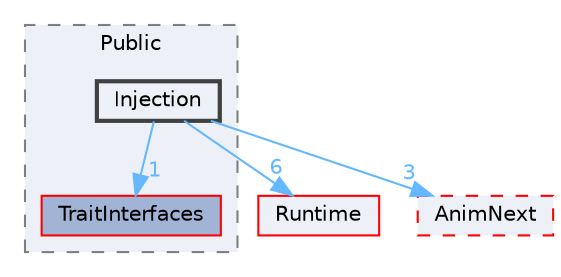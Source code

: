 digraph "Injection"
{
 // INTERACTIVE_SVG=YES
 // LATEX_PDF_SIZE
  bgcolor="transparent";
  edge [fontname=Helvetica,fontsize=10,labelfontname=Helvetica,labelfontsize=10];
  node [fontname=Helvetica,fontsize=10,shape=box,height=0.2,width=0.4];
  compound=true
  subgraph clusterdir_fe7a790aba818ef5f4ecb0c4f8b94358 {
    graph [ bgcolor="#edf0f7", pencolor="grey50", label="Public", fontname=Helvetica,fontsize=10 style="filled,dashed", URL="dir_fe7a790aba818ef5f4ecb0c4f8b94358.html",tooltip=""]
  dir_811ed0c8cd1d4bb1ee31e82d60da5460 [label="TraitInterfaces", fillcolor="#a2b4d6", color="red", style="filled", URL="dir_811ed0c8cd1d4bb1ee31e82d60da5460.html",tooltip=""];
  dir_a8bb4383af0b439a9042bcfc6d028d40 [label="Injection", fillcolor="#edf0f7", color="grey25", style="filled,bold", URL="dir_a8bb4383af0b439a9042bcfc6d028d40.html",tooltip=""];
  }
  dir_7536b172fbd480bfd146a1b1acd6856b [label="Runtime", fillcolor="#edf0f7", color="red", style="filled", URL="dir_7536b172fbd480bfd146a1b1acd6856b.html",tooltip=""];
  dir_ebfc70b225cdd53f599c3ad0db76b4bf [label="AnimNext", fillcolor="#edf0f7", color="red", style="filled,dashed", URL="dir_ebfc70b225cdd53f599c3ad0db76b4bf.html",tooltip=""];
  dir_a8bb4383af0b439a9042bcfc6d028d40->dir_7536b172fbd480bfd146a1b1acd6856b [headlabel="6", labeldistance=1.5 headhref="dir_000488_000984.html" href="dir_000488_000984.html" color="steelblue1" fontcolor="steelblue1"];
  dir_a8bb4383af0b439a9042bcfc6d028d40->dir_811ed0c8cd1d4bb1ee31e82d60da5460 [headlabel="1", labeldistance=1.5 headhref="dir_000488_001208.html" href="dir_000488_001208.html" color="steelblue1" fontcolor="steelblue1"];
  dir_a8bb4383af0b439a9042bcfc6d028d40->dir_ebfc70b225cdd53f599c3ad0db76b4bf [headlabel="3", labeldistance=1.5 headhref="dir_000488_000042.html" href="dir_000488_000042.html" color="steelblue1" fontcolor="steelblue1"];
}
